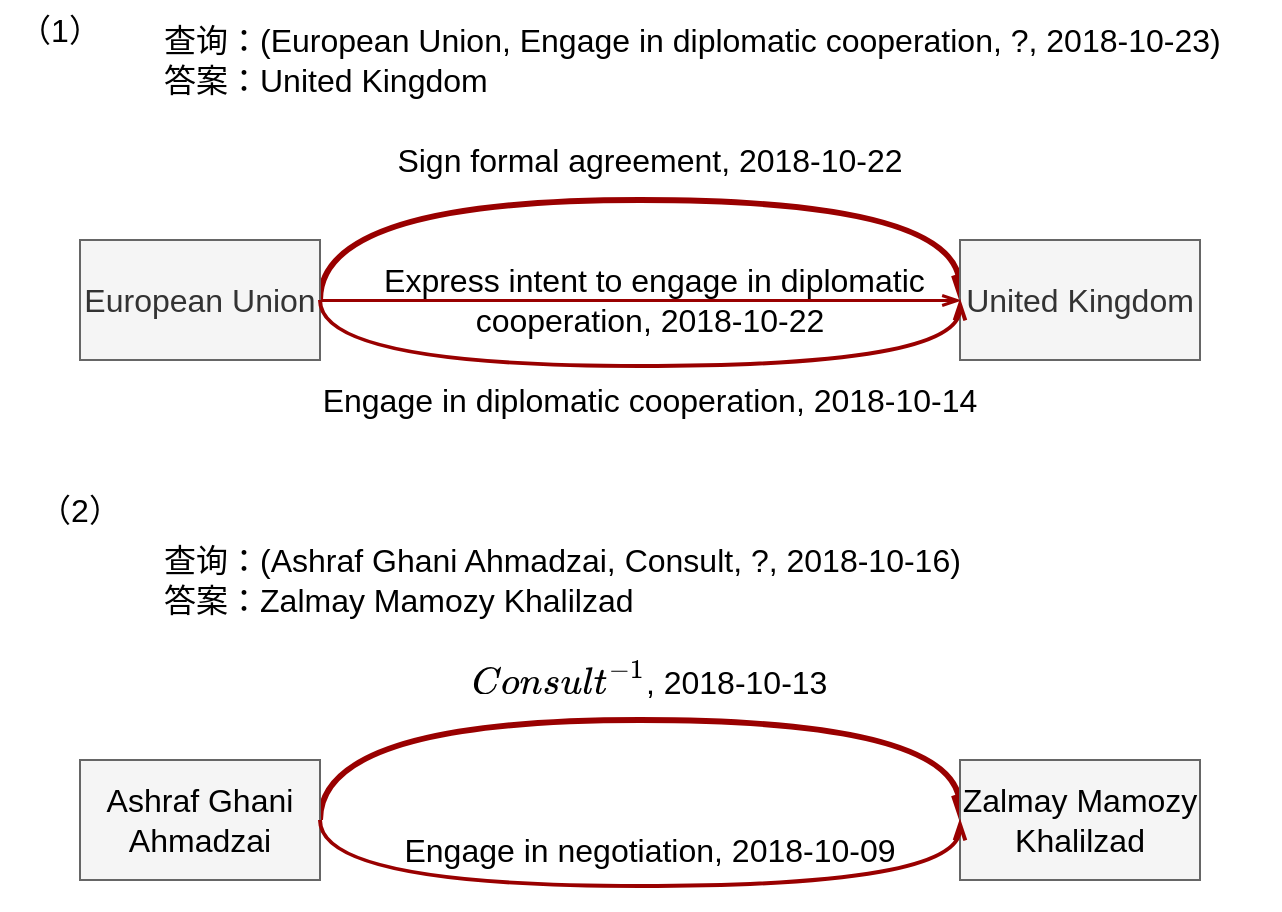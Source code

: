 <mxfile version="26.1.2">
  <diagram name="第 1 页" id="sgR4GXQtV7XCU3g_qCtF">
    <mxGraphModel dx="969" dy="617" grid="1" gridSize="10" guides="1" tooltips="1" connect="1" arrows="1" fold="1" page="1" pageScale="1" pageWidth="827" pageHeight="1169" math="1" shadow="0">
      <root>
        <mxCell id="0" />
        <mxCell id="1" parent="0" />
        <mxCell id="0oyeRSwhuwKd7t1pJqrZ-2" value="&lt;font style=&quot;font-size: 16px;&quot;&gt;查询：(European Union, Engage in diplomatic cooperation, ?, 2018-10-23)&lt;/font&gt;&lt;div&gt;&lt;font size=&quot;3&quot;&gt;答案：United Kingdom&lt;/font&gt;&lt;/div&gt;" style="text;html=1;align=left;verticalAlign=middle;whiteSpace=wrap;rounded=0;fontFamily=Helvetica;fontSize=11;fontColor=default;labelBackgroundColor=none;" vertex="1" parent="1">
          <mxGeometry x="110" y="80" width="560" height="60" as="geometry" />
        </mxCell>
        <mxCell id="0oyeRSwhuwKd7t1pJqrZ-4" value="&lt;font style=&quot;font-size: 16px;&quot;&gt;Sign formal agreement,&amp;nbsp;2018-10-22&lt;/font&gt;" style="text;html=1;align=center;verticalAlign=middle;whiteSpace=wrap;rounded=0;fontFamily=Helvetica;fontSize=11;fontColor=default;labelBackgroundColor=none;" vertex="1" parent="1">
          <mxGeometry x="150" y="130" width="410" height="60" as="geometry" />
        </mxCell>
        <mxCell id="0oyeRSwhuwKd7t1pJqrZ-9" style="edgeStyle=orthogonalEdgeStyle;shape=connector;curved=1;rounded=0;orthogonalLoop=1;jettySize=auto;html=1;entryX=0;entryY=0.5;entryDx=0;entryDy=0;strokeColor=#990000;align=center;verticalAlign=middle;fontFamily=Helvetica;fontSize=11;fontColor=default;labelBackgroundColor=default;startFill=0;endArrow=openThin;exitX=1;exitY=0.5;exitDx=0;exitDy=0;strokeWidth=3;endFill=0;" edge="1" parent="1" source="0oyeRSwhuwKd7t1pJqrZ-5" target="0oyeRSwhuwKd7t1pJqrZ-6">
          <mxGeometry relative="1" as="geometry">
            <Array as="points">
              <mxPoint x="190" y="180" />
              <mxPoint x="510" y="180" />
            </Array>
          </mxGeometry>
        </mxCell>
        <mxCell id="0oyeRSwhuwKd7t1pJqrZ-13" style="edgeStyle=orthogonalEdgeStyle;shape=connector;curved=1;rounded=0;orthogonalLoop=1;jettySize=auto;html=1;strokeColor=#990000;align=center;verticalAlign=middle;fontFamily=Helvetica;fontSize=11;fontColor=default;labelBackgroundColor=default;startFill=0;endArrow=openThin;strokeWidth=1.5;endFill=0;" edge="1" parent="1" source="0oyeRSwhuwKd7t1pJqrZ-5">
          <mxGeometry relative="1" as="geometry">
            <mxPoint x="510" y="230" as="targetPoint" />
          </mxGeometry>
        </mxCell>
        <mxCell id="0oyeRSwhuwKd7t1pJqrZ-5" value="&lt;font style=&quot;font-size: 16px;&quot;&gt;European Union&lt;/font&gt;" style="rounded=0;whiteSpace=wrap;html=1;fillColor=#f5f5f5;fontColor=#333333;strokeColor=#666666;" vertex="1" parent="1">
          <mxGeometry x="70" y="200" width="120" height="60" as="geometry" />
        </mxCell>
        <mxCell id="0oyeRSwhuwKd7t1pJqrZ-6" value="&lt;font style=&quot;font-size: 16px;&quot;&gt;United Kingdom&lt;/font&gt;" style="rounded=0;whiteSpace=wrap;html=1;fillColor=#f5f5f5;fontColor=#333333;strokeColor=#666666;" vertex="1" parent="1">
          <mxGeometry x="510" y="200" width="120" height="60" as="geometry" />
        </mxCell>
        <mxCell id="0oyeRSwhuwKd7t1pJqrZ-11" value="&lt;font style=&quot;font-size: 16px;&quot;&gt;&lt;span style=&quot;text-align: left; background-color: rgb(255, 255, 255);&quot;&gt;Engage in diplomatic cooperation&lt;/span&gt;,&amp;nbsp;2018-10-14&lt;/font&gt;" style="text;html=1;align=center;verticalAlign=middle;whiteSpace=wrap;rounded=0;fontFamily=Helvetica;fontSize=11;fontColor=default;labelBackgroundColor=none;" vertex="1" parent="1">
          <mxGeometry x="150" y="250" width="410" height="60" as="geometry" />
        </mxCell>
        <mxCell id="0oyeRSwhuwKd7t1pJqrZ-12" style="edgeStyle=orthogonalEdgeStyle;shape=connector;curved=1;rounded=0;orthogonalLoop=1;jettySize=auto;html=1;strokeColor=#990000;align=center;verticalAlign=middle;fontFamily=Helvetica;fontSize=11;fontColor=default;labelBackgroundColor=default;startFill=0;endArrow=openThin;exitX=1;exitY=0.5;exitDx=0;exitDy=0;strokeWidth=2;endFill=0;" edge="1" parent="1" source="0oyeRSwhuwKd7t1pJqrZ-5">
          <mxGeometry relative="1" as="geometry">
            <mxPoint x="510" y="230" as="targetPoint" />
            <Array as="points">
              <mxPoint x="190" y="263" />
            </Array>
          </mxGeometry>
        </mxCell>
        <mxCell id="0oyeRSwhuwKd7t1pJqrZ-15" value="&lt;font style=&quot;font-size: 16px;&quot;&gt;&lt;span style=&quot;text-align: left;&quot;&gt;&amp;nbsp;Express intent to engage in diplomatic cooperation&lt;/span&gt;,&amp;nbsp;2018-10-22&lt;/font&gt;" style="text;html=1;align=center;verticalAlign=middle;whiteSpace=wrap;rounded=0;fontFamily=Helvetica;fontSize=11;fontColor=default;labelBackgroundColor=none;" vertex="1" parent="1">
          <mxGeometry x="150" y="200" width="410" height="60" as="geometry" />
        </mxCell>
        <mxCell id="0oyeRSwhuwKd7t1pJqrZ-16" value="&lt;font style=&quot;font-size: 16px;&quot;&gt;查询：(Ashraf Ghani Ahmadzai, Consult, ?, 2018-10-16)&lt;/font&gt;&lt;div&gt;&lt;font size=&quot;3&quot;&gt;答案：&lt;/font&gt;&lt;span style=&quot;background-color: transparent;&quot;&gt;&lt;font size=&quot;3&quot;&gt;Zalmay Mamozy Khalilzad&lt;/font&gt;&lt;/span&gt;&lt;/div&gt;" style="text;html=1;align=left;verticalAlign=middle;whiteSpace=wrap;rounded=0;fontFamily=Helvetica;fontSize=11;fontColor=default;labelBackgroundColor=none;" vertex="1" parent="1">
          <mxGeometry x="110" y="340" width="560" height="60" as="geometry" />
        </mxCell>
        <mxCell id="0oyeRSwhuwKd7t1pJqrZ-17" value="&lt;font style=&quot;font-size: 16px;&quot;&gt;&lt;svg style=&quot;vertical-align: -0.05ex;&quot; xmlns:xlink=&quot;http://www.w3.org/1999/xlink&quot; viewBox=&quot;0 -883.9 4531.7 905.9&quot; role=&quot;img&quot; height=&quot;2.05ex&quot; width=&quot;10.253ex&quot; xmlns=&quot;http://www.w3.org/2000/svg&quot;&gt;&lt;defs&gt;&lt;path d=&quot;M50 252Q50 367 117 473T286 641T490 704Q580 704 633 653Q642 643 648 636T656 626L657 623Q660 623 684 649Q691 655 699 663T715 679T725 690L740 705H746Q760 705 760 698Q760 694 728 561Q692 422 692 421Q690 416 687 415T669 413H653Q647 419 647 422Q647 423 648 429T650 449T651 481Q651 552 619 605T510 659Q484 659 454 652T382 628T299 572T226 479Q194 422 175 346T156 222Q156 108 232 58Q280 24 350 24Q441 24 512 92T606 240Q610 253 612 255T628 257Q648 257 648 248Q648 243 647 239Q618 132 523 55T319 -22Q206 -22 128 53T50 252Z&quot; id=&quot;MJX-8-TEX-I-1D436&quot;&gt;&lt;/path&gt;&lt;path d=&quot;M201 -11Q126 -11 80 38T34 156Q34 221 64 279T146 380Q222 441 301 441Q333 441 341 440Q354 437 367 433T402 417T438 387T464 338T476 268Q476 161 390 75T201 -11ZM121 120Q121 70 147 48T206 26Q250 26 289 58T351 142Q360 163 374 216T388 308Q388 352 370 375Q346 405 306 405Q243 405 195 347Q158 303 140 230T121 120Z&quot; id=&quot;MJX-8-TEX-I-1D45C&quot;&gt;&lt;/path&gt;&lt;path d=&quot;M21 287Q22 293 24 303T36 341T56 388T89 425T135 442Q171 442 195 424T225 390T231 369Q231 367 232 367L243 378Q304 442 382 442Q436 442 469 415T503 336T465 179T427 52Q427 26 444 26Q450 26 453 27Q482 32 505 65T540 145Q542 153 560 153Q580 153 580 145Q580 144 576 130Q568 101 554 73T508 17T439 -10Q392 -10 371 17T350 73Q350 92 386 193T423 345Q423 404 379 404H374Q288 404 229 303L222 291L189 157Q156 26 151 16Q138 -11 108 -11Q95 -11 87 -5T76 7T74 17Q74 30 112 180T152 343Q153 348 153 366Q153 405 129 405Q91 405 66 305Q60 285 60 284Q58 278 41 278H27Q21 284 21 287Z&quot; id=&quot;MJX-8-TEX-I-1D45B&quot;&gt;&lt;/path&gt;&lt;path d=&quot;M131 289Q131 321 147 354T203 415T300 442Q362 442 390 415T419 355Q419 323 402 308T364 292Q351 292 340 300T328 326Q328 342 337 354T354 372T367 378Q368 378 368 379Q368 382 361 388T336 399T297 405Q249 405 227 379T204 326Q204 301 223 291T278 274T330 259Q396 230 396 163Q396 135 385 107T352 51T289 7T195 -10Q118 -10 86 19T53 87Q53 126 74 143T118 160Q133 160 146 151T160 120Q160 94 142 76T111 58Q109 57 108 57T107 55Q108 52 115 47T146 34T201 27Q237 27 263 38T301 66T318 97T323 122Q323 150 302 164T254 181T195 196T148 231Q131 256 131 289Z&quot; id=&quot;MJX-8-TEX-I-1D460&quot;&gt;&lt;/path&gt;&lt;path d=&quot;M21 287Q21 295 30 318T55 370T99 420T158 442Q204 442 227 417T250 358Q250 340 216 246T182 105Q182 62 196 45T238 27T291 44T328 78L339 95Q341 99 377 247Q407 367 413 387T427 416Q444 431 463 431Q480 431 488 421T496 402L420 84Q419 79 419 68Q419 43 426 35T447 26Q469 29 482 57T512 145Q514 153 532 153Q551 153 551 144Q550 139 549 130T540 98T523 55T498 17T462 -8Q454 -10 438 -10Q372 -10 347 46Q345 45 336 36T318 21T296 6T267 -6T233 -11Q189 -11 155 7Q103 38 103 113Q103 170 138 262T173 379Q173 380 173 381Q173 390 173 393T169 400T158 404H154Q131 404 112 385T82 344T65 302T57 280Q55 278 41 278H27Q21 284 21 287Z&quot; id=&quot;MJX-8-TEX-I-1D462&quot;&gt;&lt;/path&gt;&lt;path d=&quot;M117 59Q117 26 142 26Q179 26 205 131Q211 151 215 152Q217 153 225 153H229Q238 153 241 153T246 151T248 144Q247 138 245 128T234 90T214 43T183 6T137 -11Q101 -11 70 11T38 85Q38 97 39 102L104 360Q167 615 167 623Q167 626 166 628T162 632T157 634T149 635T141 636T132 637T122 637Q112 637 109 637T101 638T95 641T94 647Q94 649 96 661Q101 680 107 682T179 688Q194 689 213 690T243 693T254 694Q266 694 266 686Q266 675 193 386T118 83Q118 81 118 75T117 65V59Z&quot; id=&quot;MJX-8-TEX-I-1D459&quot;&gt;&lt;/path&gt;&lt;path d=&quot;M26 385Q19 392 19 395Q19 399 22 411T27 425Q29 430 36 430T87 431H140L159 511Q162 522 166 540T173 566T179 586T187 603T197 615T211 624T229 626Q247 625 254 615T261 596Q261 589 252 549T232 470L222 433Q222 431 272 431H323Q330 424 330 420Q330 398 317 385H210L174 240Q135 80 135 68Q135 26 162 26Q197 26 230 60T283 144Q285 150 288 151T303 153H307Q322 153 322 145Q322 142 319 133Q314 117 301 95T267 48T216 6T155 -11Q125 -11 98 4T59 56Q57 64 57 83V101L92 241Q127 382 128 383Q128 385 77 385H26Z&quot; id=&quot;MJX-8-TEX-I-1D461&quot;&gt;&lt;/path&gt;&lt;path d=&quot;M84 237T84 250T98 270H679Q694 262 694 250T679 230H98Q84 237 84 250Z&quot; id=&quot;MJX-8-TEX-N-2212&quot;&gt;&lt;/path&gt;&lt;path d=&quot;M213 578L200 573Q186 568 160 563T102 556H83V602H102Q149 604 189 617T245 641T273 663Q275 666 285 666Q294 666 302 660V361L303 61Q310 54 315 52T339 48T401 46H427V0H416Q395 3 257 3Q121 3 100 0H88V46H114Q136 46 152 46T177 47T193 50T201 52T207 57T213 61V578Z&quot; id=&quot;MJX-8-TEX-N-31&quot;&gt;&lt;/path&gt;&lt;/defs&gt;&lt;g transform=&quot;scale(1,-1)&quot; stroke-width=&quot;0&quot; fill=&quot;currentColor&quot; stroke=&quot;currentColor&quot;&gt;&lt;g data-mml-node=&quot;math&quot;&gt;&lt;g data-mml-node=&quot;mi&quot;&gt;&lt;use xlink:href=&quot;#MJX-8-TEX-I-1D436&quot; data-c=&quot;1D436&quot;&gt;&lt;/use&gt;&lt;/g&gt;&lt;g transform=&quot;translate(760,0)&quot; data-mml-node=&quot;mi&quot;&gt;&lt;use xlink:href=&quot;#MJX-8-TEX-I-1D45C&quot; data-c=&quot;1D45C&quot;&gt;&lt;/use&gt;&lt;/g&gt;&lt;g transform=&quot;translate(1245,0)&quot; data-mml-node=&quot;mi&quot;&gt;&lt;use xlink:href=&quot;#MJX-8-TEX-I-1D45B&quot; data-c=&quot;1D45B&quot;&gt;&lt;/use&gt;&lt;/g&gt;&lt;g transform=&quot;translate(1845,0)&quot; data-mml-node=&quot;mi&quot;&gt;&lt;use xlink:href=&quot;#MJX-8-TEX-I-1D460&quot; data-c=&quot;1D460&quot;&gt;&lt;/use&gt;&lt;/g&gt;&lt;g transform=&quot;translate(2314,0)&quot; data-mml-node=&quot;mi&quot;&gt;&lt;use xlink:href=&quot;#MJX-8-TEX-I-1D462&quot; data-c=&quot;1D462&quot;&gt;&lt;/use&gt;&lt;/g&gt;&lt;g transform=&quot;translate(2886,0)&quot; data-mml-node=&quot;mi&quot;&gt;&lt;use xlink:href=&quot;#MJX-8-TEX-I-1D459&quot; data-c=&quot;1D459&quot;&gt;&lt;/use&gt;&lt;/g&gt;&lt;g transform=&quot;translate(3184,0)&quot; data-mml-node=&quot;msup&quot;&gt;&lt;g data-mml-node=&quot;mi&quot;&gt;&lt;use xlink:href=&quot;#MJX-8-TEX-I-1D461&quot; data-c=&quot;1D461&quot;&gt;&lt;/use&gt;&lt;/g&gt;&lt;g data-mjx-texclass=&quot;ORD&quot; transform=&quot;translate(394,413) scale(0.707)&quot; data-mml-node=&quot;TeXAtom&quot;&gt;&lt;g data-mml-node=&quot;mo&quot;&gt;&lt;use xlink:href=&quot;#MJX-8-TEX-N-2212&quot; data-c=&quot;2212&quot;&gt;&lt;/use&gt;&lt;/g&gt;&lt;g transform=&quot;translate(778,0)&quot; data-mml-node=&quot;mn&quot;&gt;&lt;use xlink:href=&quot;#MJX-8-TEX-N-31&quot; data-c=&quot;31&quot;&gt;&lt;/use&gt;&lt;/g&gt;&lt;/g&gt;&lt;/g&gt;&lt;/g&gt;&lt;/g&gt;&lt;/svg&gt;,&amp;nbsp;2018-10-13&lt;/font&gt;" style="text;html=1;align=center;verticalAlign=middle;whiteSpace=wrap;rounded=0;fontFamily=Helvetica;fontSize=11;fontColor=default;labelBackgroundColor=none;" vertex="1" parent="1">
          <mxGeometry x="150" y="390" width="410" height="60" as="geometry" />
        </mxCell>
        <mxCell id="0oyeRSwhuwKd7t1pJqrZ-18" style="edgeStyle=orthogonalEdgeStyle;shape=connector;curved=1;rounded=0;orthogonalLoop=1;jettySize=auto;html=1;entryX=0;entryY=0.5;entryDx=0;entryDy=0;strokeColor=#990000;align=center;verticalAlign=middle;fontFamily=Helvetica;fontSize=11;fontColor=default;labelBackgroundColor=default;startFill=0;endArrow=openThin;exitX=1;exitY=0.5;exitDx=0;exitDy=0;strokeWidth=3;endFill=0;" edge="1" parent="1" source="0oyeRSwhuwKd7t1pJqrZ-20" target="0oyeRSwhuwKd7t1pJqrZ-21">
          <mxGeometry relative="1" as="geometry">
            <Array as="points">
              <mxPoint x="190" y="440" />
              <mxPoint x="510" y="440" />
            </Array>
          </mxGeometry>
        </mxCell>
        <mxCell id="0oyeRSwhuwKd7t1pJqrZ-20" value="&lt;span style=&quot;color: rgb(0, 0, 0); font-size: 16px; text-align: left;&quot;&gt;Ashraf Ghani Ahmadzai&lt;/span&gt;" style="rounded=0;whiteSpace=wrap;html=1;fillColor=#f5f5f5;fontColor=#333333;strokeColor=#666666;" vertex="1" parent="1">
          <mxGeometry x="70" y="460" width="120" height="60" as="geometry" />
        </mxCell>
        <mxCell id="0oyeRSwhuwKd7t1pJqrZ-21" value="&lt;span style=&quot;color: rgb(0, 0, 0); font-size: medium; text-align: left;&quot;&gt;Zalmay Mamozy Khalilzad&lt;/span&gt;" style="rounded=0;whiteSpace=wrap;html=1;fillColor=#f5f5f5;fontColor=#333333;strokeColor=#666666;" vertex="1" parent="1">
          <mxGeometry x="510" y="460" width="120" height="60" as="geometry" />
        </mxCell>
        <mxCell id="0oyeRSwhuwKd7t1pJqrZ-24" value="&lt;div style=&quot;text-align: left;&quot;&gt;&lt;span style=&quot;background-color: transparent; font-size: 16px;&quot;&gt;Engage in negotiation&lt;/span&gt;&lt;span style=&quot;font-size: 16px; background-color: transparent; color: light-dark(rgb(0, 0, 0), rgb(255, 255, 255));&quot;&gt;,&amp;nbsp;2018-10-09&lt;/span&gt;&lt;/div&gt;" style="text;html=1;align=center;verticalAlign=middle;whiteSpace=wrap;rounded=0;fontFamily=Helvetica;fontSize=11;fontColor=default;labelBackgroundColor=none;" vertex="1" parent="1">
          <mxGeometry x="150" y="475" width="410" height="60" as="geometry" />
        </mxCell>
        <mxCell id="0oyeRSwhuwKd7t1pJqrZ-31" style="edgeStyle=orthogonalEdgeStyle;shape=connector;curved=1;rounded=0;orthogonalLoop=1;jettySize=auto;html=1;strokeColor=#990000;align=center;verticalAlign=middle;fontFamily=Helvetica;fontSize=11;fontColor=default;labelBackgroundColor=default;startFill=0;endArrow=openThin;exitX=1;exitY=0.5;exitDx=0;exitDy=0;strokeWidth=2;endFill=0;" edge="1" parent="1">
          <mxGeometry relative="1" as="geometry">
            <mxPoint x="190" y="490" as="sourcePoint" />
            <mxPoint x="510" y="490" as="targetPoint" />
            <Array as="points">
              <mxPoint x="190" y="523" />
            </Array>
          </mxGeometry>
        </mxCell>
        <mxCell id="0oyeRSwhuwKd7t1pJqrZ-36" value="&lt;font style=&quot;font-size: 16px;&quot;&gt;（1）&lt;/font&gt;" style="text;html=1;align=center;verticalAlign=middle;whiteSpace=wrap;rounded=0;fontFamily=Helvetica;fontSize=11;fontColor=default;labelBackgroundColor=default;" vertex="1" parent="1">
          <mxGeometry x="30" y="80" width="60" height="30" as="geometry" />
        </mxCell>
        <mxCell id="0oyeRSwhuwKd7t1pJqrZ-37" value="&lt;font style=&quot;font-size: 16px;&quot;&gt;（2）&lt;/font&gt;" style="text;html=1;align=center;verticalAlign=middle;whiteSpace=wrap;rounded=0;fontFamily=Helvetica;fontSize=11;fontColor=default;labelBackgroundColor=default;" vertex="1" parent="1">
          <mxGeometry x="40" y="320" width="60" height="30" as="geometry" />
        </mxCell>
      </root>
    </mxGraphModel>
  </diagram>
</mxfile>
